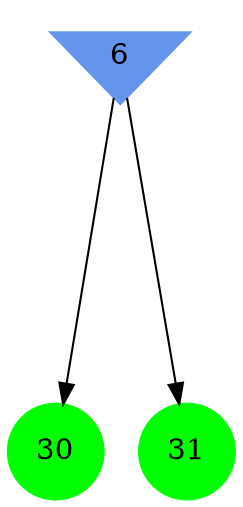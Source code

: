 digraph brain {
	ranksep=2.0;
	6 [shape=invtriangle,style=filled,color=cornflowerblue];
	30 [shape=circle,style=filled,color=green];
	31 [shape=circle,style=filled,color=green];
	6	->	31;
	6	->	30;
	{ rank=same; 6; }
	{ rank=same; }
	{ rank=same; 30; 31; }
}
